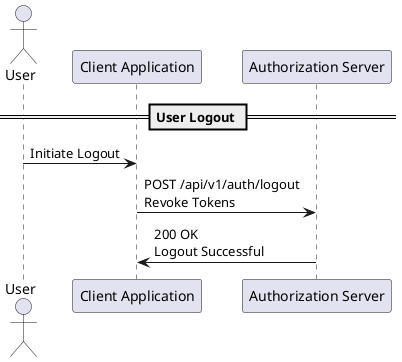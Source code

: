 @startuml LogoutSequenceDiagram
actor User
participant "Client Application" as Client
participant "Authorization Server" as AuthServer

== User Logout ==
User -> Client: Initiate Logout
Client -> AuthServer: POST /api/v1/auth/logout\nRevoke Tokens
AuthServer -> Client: 200 OK\nLogout Successful
@enduml
